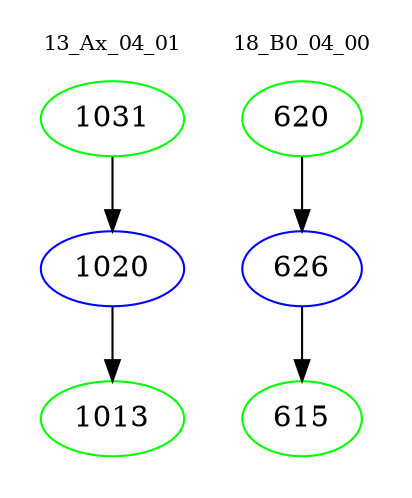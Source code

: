 digraph{
subgraph cluster_0 {
color = white
label = "13_Ax_04_01";
fontsize=10;
T0_1031 [label="1031", color="green"]
T0_1031 -> T0_1020 [color="black"]
T0_1020 [label="1020", color="blue"]
T0_1020 -> T0_1013 [color="black"]
T0_1013 [label="1013", color="green"]
}
subgraph cluster_1 {
color = white
label = "18_B0_04_00";
fontsize=10;
T1_620 [label="620", color="green"]
T1_620 -> T1_626 [color="black"]
T1_626 [label="626", color="blue"]
T1_626 -> T1_615 [color="black"]
T1_615 [label="615", color="green"]
}
}
